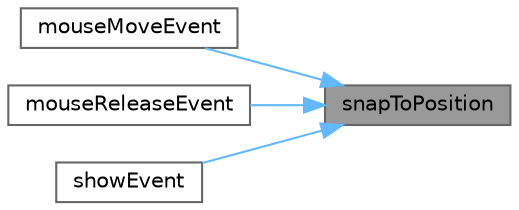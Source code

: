 digraph "snapToPosition"
{
 // LATEX_PDF_SIZE
  bgcolor="transparent";
  edge [fontname=Helvetica,fontsize=10,labelfontname=Helvetica,labelfontsize=10];
  node [fontname=Helvetica,fontsize=10,shape=box,height=0.2,width=0.4];
  rankdir="RL";
  Node1 [id="Node000001",label="snapToPosition",height=0.2,width=0.4,color="gray40", fillcolor="grey60", style="filled", fontcolor="black",tooltip="吸附到最近的十分之一位置"];
  Node1 -> Node2 [id="edge1_Node000001_Node000002",dir="back",color="steelblue1",style="solid",tooltip=" "];
  Node2 [id="Node000002",label="mouseMoveEvent",height=0.2,width=0.4,color="grey40", fillcolor="white", style="filled",URL="$class_snap_slider.html#a4d538d95963e25c7a27250e441321d72",tooltip="鼠标移动事件"];
  Node1 -> Node3 [id="edge2_Node000001_Node000003",dir="back",color="steelblue1",style="solid",tooltip=" "];
  Node3 [id="Node000003",label="mouseReleaseEvent",height=0.2,width=0.4,color="grey40", fillcolor="white", style="filled",URL="$class_snap_slider.html#a2de3e1806dc8e5d659fc1f35545a5b87",tooltip="鼠标释放事件"];
  Node1 -> Node4 [id="edge3_Node000001_Node000004",dir="back",color="steelblue1",style="solid",tooltip=" "];
  Node4 [id="Node000004",label="showEvent",height=0.2,width=0.4,color="grey40", fillcolor="white", style="filled",URL="$class_snap_slider.html#a26eb1890b4d4dfb7bf76fb7c44cbdebf",tooltip="显示事件"];
}
